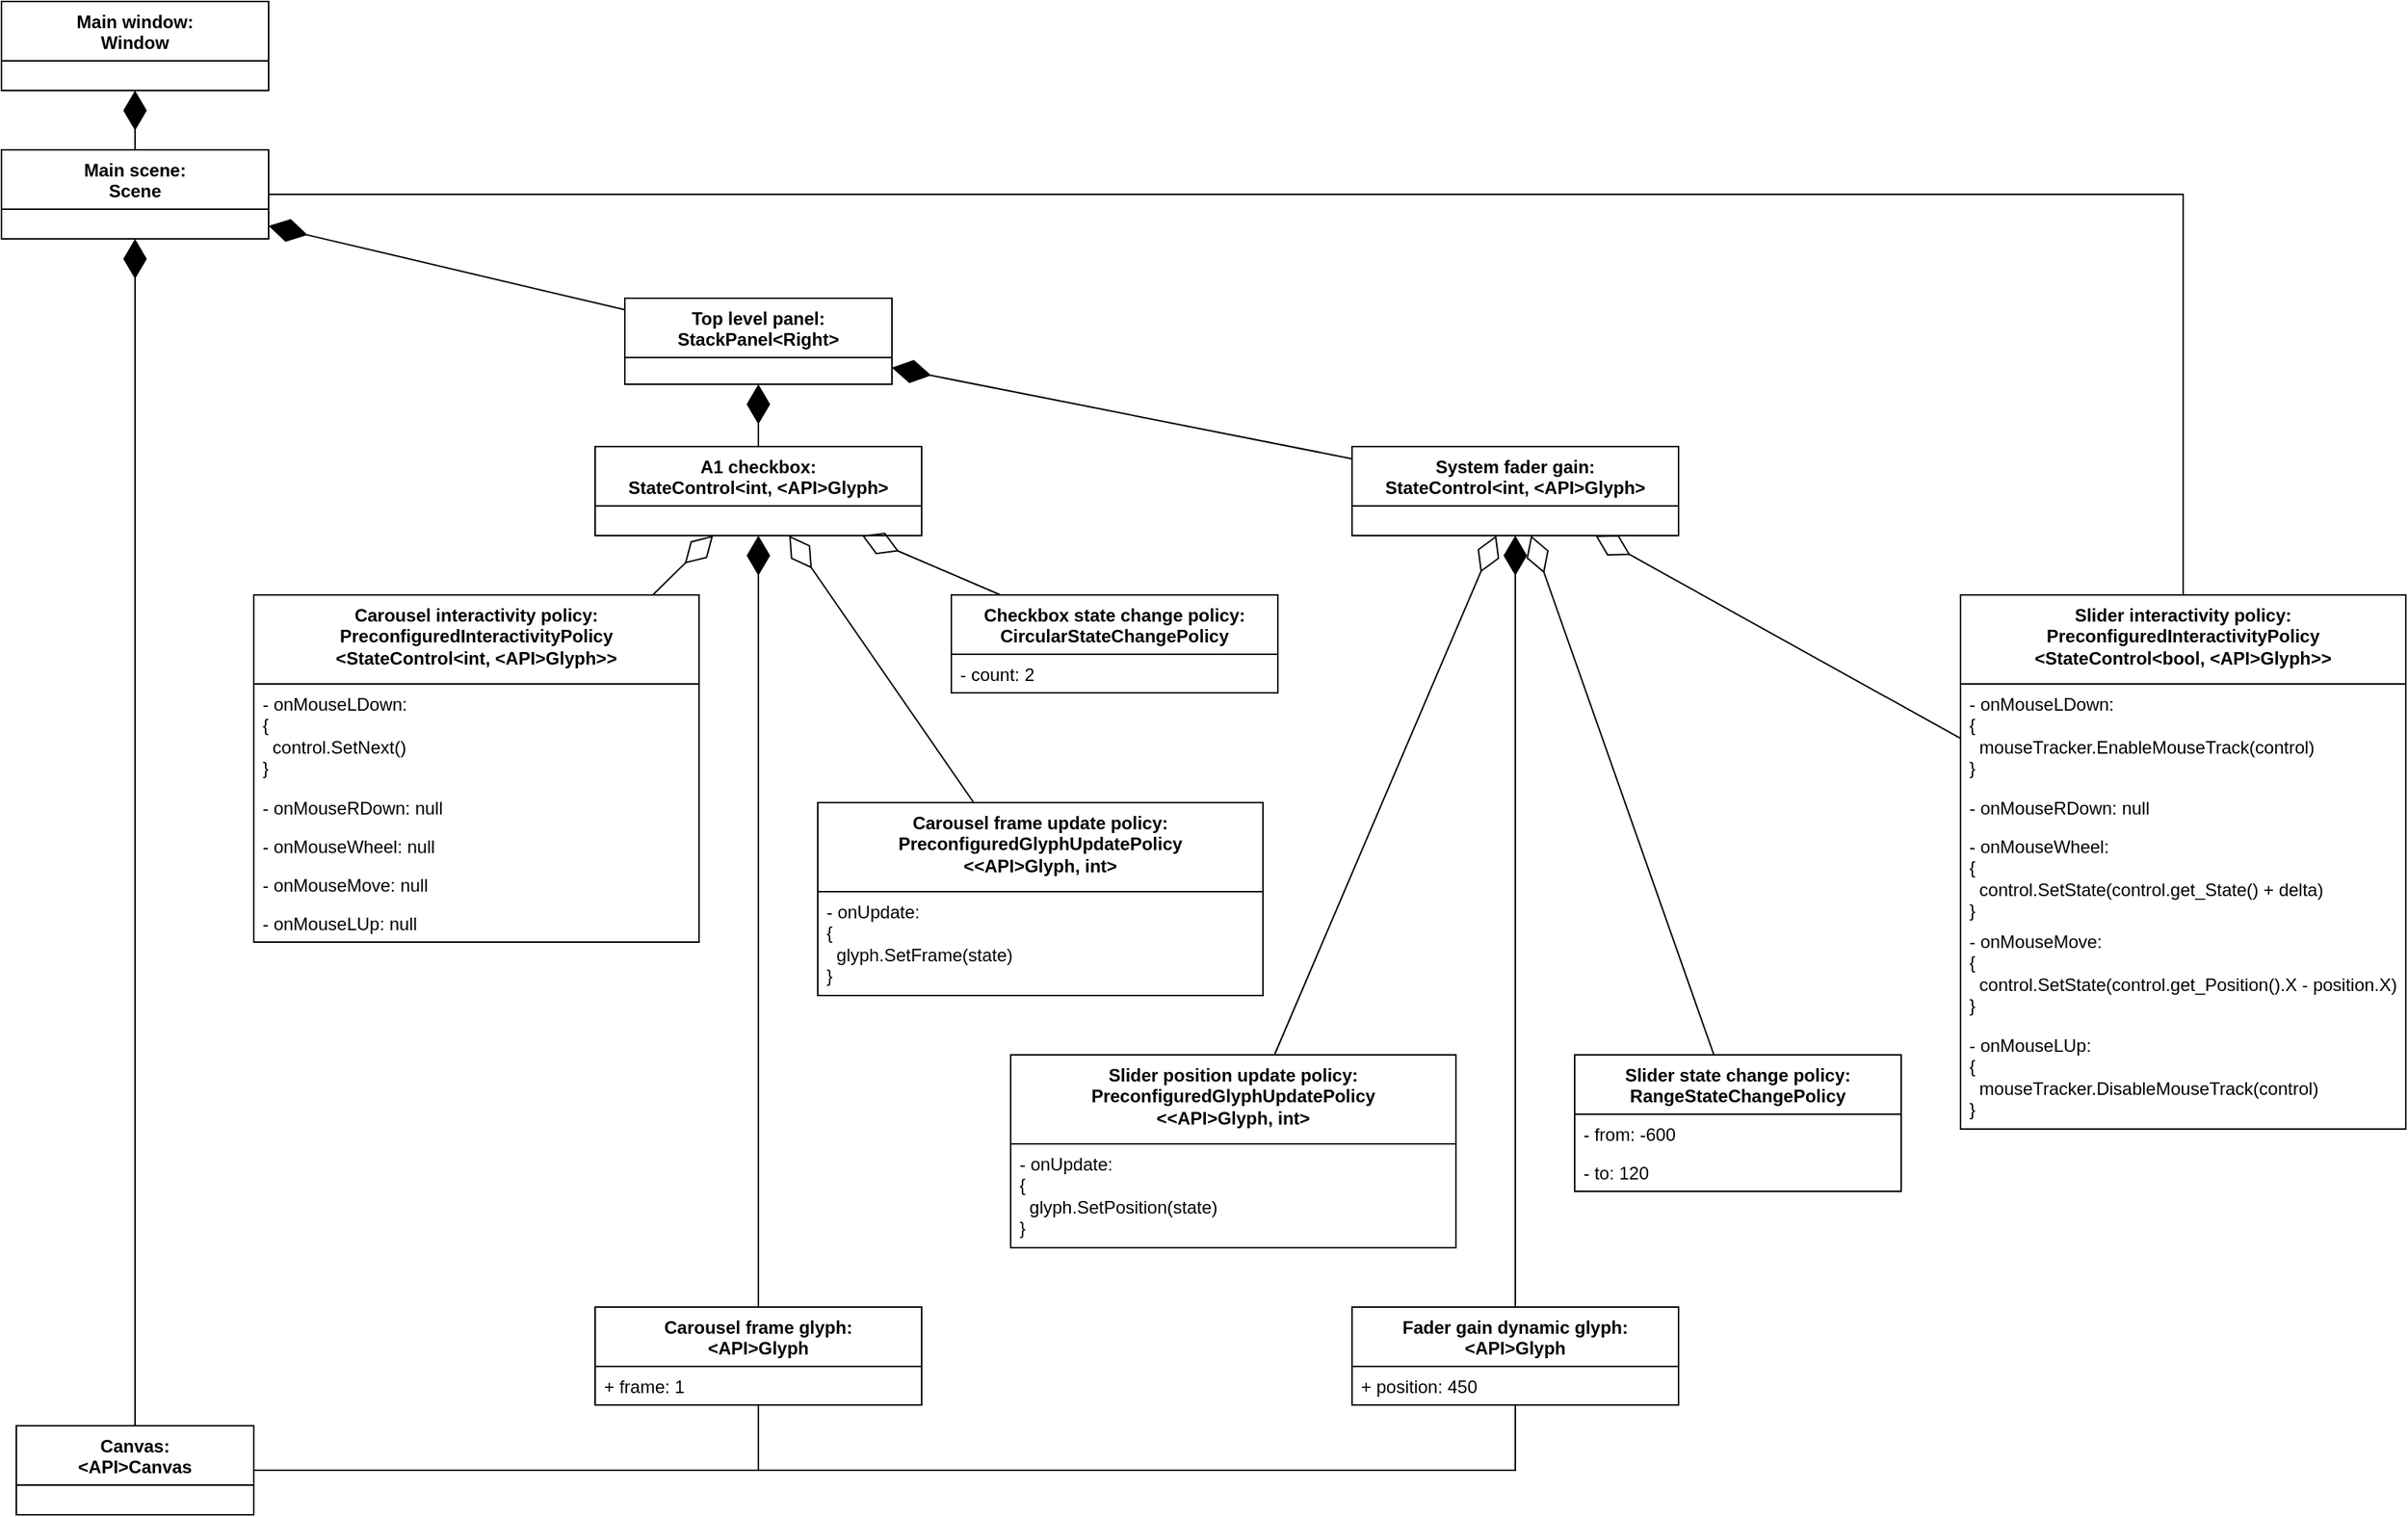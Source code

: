 <mxfile version="24.7.17">
  <diagram name="Page-1" id="3V5w19cpeurg4VYvPwU5">
    <mxGraphModel dx="2183" dy="1278" grid="1" gridSize="10" guides="1" tooltips="1" connect="1" arrows="1" fold="1" page="1" pageScale="1" pageWidth="850" pageHeight="1100" math="0" shadow="0">
      <root>
        <mxCell id="0" />
        <mxCell id="1" parent="0" />
        <mxCell id="UU7bJiNKzi5CeXvKF5vh-1" value="Main window:&lt;div&gt;Window&lt;/div&gt;" style="swimlane;fontStyle=1;align=center;verticalAlign=top;childLayout=stackLayout;horizontal=1;startSize=40;horizontalStack=0;resizeParent=1;resizeParentMax=0;resizeLast=0;collapsible=1;marginBottom=0;whiteSpace=wrap;html=1;" vertex="1" parent="1">
          <mxGeometry x="370" y="50" width="180" height="60" as="geometry" />
        </mxCell>
        <mxCell id="UU7bJiNKzi5CeXvKF5vh-5" value="Main scene:&lt;div&gt;Scene&lt;/div&gt;" style="swimlane;fontStyle=1;align=center;verticalAlign=top;childLayout=stackLayout;horizontal=1;startSize=40;horizontalStack=0;resizeParent=1;resizeParentMax=0;resizeLast=0;collapsible=1;marginBottom=0;whiteSpace=wrap;html=1;" vertex="1" parent="1">
          <mxGeometry x="370" y="150" width="180" height="60" as="geometry" />
        </mxCell>
        <mxCell id="UU7bJiNKzi5CeXvKF5vh-10" value="" style="endArrow=diamondThin;endFill=1;endSize=24;html=1;rounded=0;" edge="1" parent="1" source="UU7bJiNKzi5CeXvKF5vh-5" target="UU7bJiNKzi5CeXvKF5vh-1">
          <mxGeometry width="160" relative="1" as="geometry">
            <mxPoint x="290" y="230" as="sourcePoint" />
            <mxPoint x="450" y="230" as="targetPoint" />
          </mxGeometry>
        </mxCell>
        <mxCell id="UU7bJiNKzi5CeXvKF5vh-11" value="Canvas:&lt;div&gt;&amp;lt;API&amp;gt;Canvas&lt;/div&gt;" style="swimlane;fontStyle=1;align=center;verticalAlign=top;childLayout=stackLayout;horizontal=1;startSize=40;horizontalStack=0;resizeParent=1;resizeParentMax=0;resizeLast=0;collapsible=1;marginBottom=0;whiteSpace=wrap;html=1;" vertex="1" parent="1">
          <mxGeometry x="380" y="1010" width="160" height="60" as="geometry" />
        </mxCell>
        <mxCell id="UU7bJiNKzi5CeXvKF5vh-15" value="" style="endArrow=diamondThin;endFill=1;endSize=24;html=1;rounded=0;" edge="1" parent="1" source="UU7bJiNKzi5CeXvKF5vh-11" target="UU7bJiNKzi5CeXvKF5vh-5">
          <mxGeometry width="160" relative="1" as="geometry">
            <mxPoint x="390" y="400" as="sourcePoint" />
            <mxPoint x="200" y="340" as="targetPoint" />
          </mxGeometry>
        </mxCell>
        <mxCell id="UU7bJiNKzi5CeXvKF5vh-16" value="Top level panel:&lt;div&gt;StackPanel&amp;lt;Right&amp;gt;&lt;/div&gt;" style="swimlane;fontStyle=1;align=center;verticalAlign=top;childLayout=stackLayout;horizontal=1;startSize=40;horizontalStack=0;resizeParent=1;resizeParentMax=0;resizeLast=0;collapsible=1;marginBottom=0;whiteSpace=wrap;html=1;" vertex="1" parent="1">
          <mxGeometry x="790" y="250" width="180" height="58" as="geometry" />
        </mxCell>
        <mxCell id="UU7bJiNKzi5CeXvKF5vh-20" value="" style="endArrow=diamondThin;endFill=1;endSize=24;html=1;rounded=0;" edge="1" parent="1" source="UU7bJiNKzi5CeXvKF5vh-16" target="UU7bJiNKzi5CeXvKF5vh-5">
          <mxGeometry width="160" relative="1" as="geometry">
            <mxPoint x="390" y="400" as="sourcePoint" />
            <mxPoint x="550" y="400" as="targetPoint" />
          </mxGeometry>
        </mxCell>
        <mxCell id="UU7bJiNKzi5CeXvKF5vh-21" value="A1 checkbox:&lt;div&gt;StateControl&amp;lt;int, &amp;lt;API&amp;gt;Glyph&amp;gt;&lt;/div&gt;" style="swimlane;fontStyle=1;align=center;verticalAlign=top;childLayout=stackLayout;horizontal=1;startSize=40;horizontalStack=0;resizeParent=1;resizeParentMax=0;resizeLast=0;collapsible=1;marginBottom=0;whiteSpace=wrap;html=1;" vertex="1" parent="1">
          <mxGeometry x="770" y="350" width="220" height="60" as="geometry" />
        </mxCell>
        <mxCell id="UU7bJiNKzi5CeXvKF5vh-22" value="System fader gain:&lt;div&gt;StateControl&amp;lt;int, &amp;lt;API&amp;gt;Glyph&amp;gt;&lt;/div&gt;" style="swimlane;fontStyle=1;align=center;verticalAlign=top;childLayout=stackLayout;horizontal=1;startSize=40;horizontalStack=0;resizeParent=1;resizeParentMax=0;resizeLast=0;collapsible=1;marginBottom=0;whiteSpace=wrap;html=1;" vertex="1" parent="1">
          <mxGeometry x="1280" y="350" width="220" height="60" as="geometry" />
        </mxCell>
        <mxCell id="UU7bJiNKzi5CeXvKF5vh-23" value="" style="endArrow=diamondThin;endFill=1;endSize=24;html=1;rounded=0;" edge="1" parent="1" source="UU7bJiNKzi5CeXvKF5vh-21" target="UU7bJiNKzi5CeXvKF5vh-16">
          <mxGeometry width="160" relative="1" as="geometry">
            <mxPoint x="390" y="400" as="sourcePoint" />
            <mxPoint x="550" y="400" as="targetPoint" />
          </mxGeometry>
        </mxCell>
        <mxCell id="UU7bJiNKzi5CeXvKF5vh-24" value="" style="endArrow=diamondThin;endFill=1;endSize=24;html=1;rounded=0;" edge="1" parent="1" source="UU7bJiNKzi5CeXvKF5vh-22" target="UU7bJiNKzi5CeXvKF5vh-16">
          <mxGeometry width="160" relative="1" as="geometry">
            <mxPoint x="341" y="570" as="sourcePoint" />
            <mxPoint x="484" y="470" as="targetPoint" />
          </mxGeometry>
        </mxCell>
        <mxCell id="UU7bJiNKzi5CeXvKF5vh-29" value="Carousel interactivity policy:&lt;div&gt;PreconfiguredInteractivityPolicy&lt;/div&gt;&lt;div&gt;&amp;lt;&lt;span style=&quot;background-color: initial;&quot;&gt;StateControl&amp;lt;int, &amp;lt;API&amp;gt;Glyph&amp;gt;&lt;/span&gt;&lt;span style=&quot;background-color: initial;&quot;&gt;&amp;gt;&lt;/span&gt;&lt;/div&gt;" style="swimlane;fontStyle=1;align=center;verticalAlign=top;childLayout=stackLayout;horizontal=1;startSize=60;horizontalStack=0;resizeParent=1;resizeParentMax=0;resizeLast=0;collapsible=1;marginBottom=0;whiteSpace=wrap;html=1;" vertex="1" parent="1">
          <mxGeometry x="540" y="450" width="300" height="234" as="geometry" />
        </mxCell>
        <mxCell id="UU7bJiNKzi5CeXvKF5vh-30" value="- onMouseLDown:&lt;div&gt;{&lt;/div&gt;&lt;div&gt;&amp;nbsp; control.SetNext()&lt;/div&gt;&lt;div&gt;}&lt;/div&gt;" style="text;strokeColor=none;fillColor=none;align=left;verticalAlign=top;spacingLeft=4;spacingRight=4;overflow=hidden;rotatable=0;points=[[0,0.5],[1,0.5]];portConstraint=eastwest;whiteSpace=wrap;html=1;" vertex="1" parent="UU7bJiNKzi5CeXvKF5vh-29">
          <mxGeometry y="60" width="300" height="70" as="geometry" />
        </mxCell>
        <mxCell id="UU7bJiNKzi5CeXvKF5vh-31" value="- onMouseRDown: null" style="text;strokeColor=none;fillColor=none;align=left;verticalAlign=top;spacingLeft=4;spacingRight=4;overflow=hidden;rotatable=0;points=[[0,0.5],[1,0.5]];portConstraint=eastwest;whiteSpace=wrap;html=1;" vertex="1" parent="UU7bJiNKzi5CeXvKF5vh-29">
          <mxGeometry y="130" width="300" height="26" as="geometry" />
        </mxCell>
        <mxCell id="UU7bJiNKzi5CeXvKF5vh-32" value="- onMouseWheel: null" style="text;strokeColor=none;fillColor=none;align=left;verticalAlign=top;spacingLeft=4;spacingRight=4;overflow=hidden;rotatable=0;points=[[0,0.5],[1,0.5]];portConstraint=eastwest;whiteSpace=wrap;html=1;" vertex="1" parent="UU7bJiNKzi5CeXvKF5vh-29">
          <mxGeometry y="156" width="300" height="26" as="geometry" />
        </mxCell>
        <mxCell id="UU7bJiNKzi5CeXvKF5vh-33" value="- onMouseMove: null" style="text;strokeColor=none;fillColor=none;align=left;verticalAlign=top;spacingLeft=4;spacingRight=4;overflow=hidden;rotatable=0;points=[[0,0.5],[1,0.5]];portConstraint=eastwest;whiteSpace=wrap;html=1;" vertex="1" parent="UU7bJiNKzi5CeXvKF5vh-29">
          <mxGeometry y="182" width="300" height="26" as="geometry" />
        </mxCell>
        <mxCell id="UU7bJiNKzi5CeXvKF5vh-34" value="- onMouseLUp: null" style="text;strokeColor=none;fillColor=none;align=left;verticalAlign=top;spacingLeft=4;spacingRight=4;overflow=hidden;rotatable=0;points=[[0,0.5],[1,0.5]];portConstraint=eastwest;whiteSpace=wrap;html=1;" vertex="1" parent="UU7bJiNKzi5CeXvKF5vh-29">
          <mxGeometry y="208" width="300" height="26" as="geometry" />
        </mxCell>
        <mxCell id="UU7bJiNKzi5CeXvKF5vh-44" style="edgeStyle=orthogonalEdgeStyle;rounded=0;orthogonalLoop=1;jettySize=auto;html=1;exitX=0.5;exitY=0;exitDx=0;exitDy=0;endArrow=none;endFill=0;" edge="1" parent="1" source="UU7bJiNKzi5CeXvKF5vh-35" target="UU7bJiNKzi5CeXvKF5vh-5">
          <mxGeometry relative="1" as="geometry">
            <Array as="points">
              <mxPoint x="1840" y="180" />
            </Array>
          </mxGeometry>
        </mxCell>
        <mxCell id="UU7bJiNKzi5CeXvKF5vh-35" value="Slider interactivity policy:&lt;div&gt;PreconfiguredInteractivityPolicy&lt;/div&gt;&lt;div&gt;&amp;lt;&lt;span style=&quot;background-color: initial;&quot;&gt;StateControl&amp;lt;bool, &amp;lt;API&amp;gt;Glyph&amp;gt;&lt;/span&gt;&lt;span style=&quot;background-color: initial;&quot;&gt;&amp;gt;&lt;/span&gt;&lt;/div&gt;" style="swimlane;fontStyle=1;align=center;verticalAlign=top;childLayout=stackLayout;horizontal=1;startSize=60;horizontalStack=0;resizeParent=1;resizeParentMax=0;resizeLast=0;collapsible=1;marginBottom=0;whiteSpace=wrap;html=1;" vertex="1" parent="1">
          <mxGeometry x="1690" y="450" width="300" height="360" as="geometry" />
        </mxCell>
        <mxCell id="UU7bJiNKzi5CeXvKF5vh-36" value="- onMouseLDown:&lt;div&gt;{&lt;/div&gt;&lt;div&gt;&amp;nbsp; mouseTracker.EnableMouseTrack(&lt;span style=&quot;background-color: initial;&quot;&gt;control)&lt;/span&gt;&lt;/div&gt;&lt;div&gt;}&lt;/div&gt;" style="text;strokeColor=none;fillColor=none;align=left;verticalAlign=top;spacingLeft=4;spacingRight=4;overflow=hidden;rotatable=0;points=[[0,0.5],[1,0.5]];portConstraint=eastwest;whiteSpace=wrap;html=1;" vertex="1" parent="UU7bJiNKzi5CeXvKF5vh-35">
          <mxGeometry y="60" width="300" height="70" as="geometry" />
        </mxCell>
        <mxCell id="UU7bJiNKzi5CeXvKF5vh-37" value="- onMouseRDown: null" style="text;strokeColor=none;fillColor=none;align=left;verticalAlign=top;spacingLeft=4;spacingRight=4;overflow=hidden;rotatable=0;points=[[0,0.5],[1,0.5]];portConstraint=eastwest;whiteSpace=wrap;html=1;" vertex="1" parent="UU7bJiNKzi5CeXvKF5vh-35">
          <mxGeometry y="130" width="300" height="26" as="geometry" />
        </mxCell>
        <mxCell id="UU7bJiNKzi5CeXvKF5vh-38" value="- onMouseWheel:&lt;div&gt;{&lt;/div&gt;&lt;div&gt;&amp;nbsp; control.SetState(control.get_State() + delta&lt;span style=&quot;background-color: initial;&quot;&gt;)&lt;/span&gt;&lt;/div&gt;&lt;div&gt;}&lt;/div&gt;" style="text;strokeColor=none;fillColor=none;align=left;verticalAlign=top;spacingLeft=4;spacingRight=4;overflow=hidden;rotatable=0;points=[[0,0.5],[1,0.5]];portConstraint=eastwest;whiteSpace=wrap;html=1;" vertex="1" parent="UU7bJiNKzi5CeXvKF5vh-35">
          <mxGeometry y="156" width="300" height="64" as="geometry" />
        </mxCell>
        <mxCell id="UU7bJiNKzi5CeXvKF5vh-39" value="- onMouseMove:&lt;div&gt;&lt;div&gt;{&lt;/div&gt;&lt;div&gt;&amp;nbsp; control.SetState(&lt;span style=&quot;background-color: initial;&quot;&gt;control.get_Position().X - position.X)&lt;/span&gt;&lt;/div&gt;&lt;div&gt;}&lt;/div&gt;&lt;/div&gt;" style="text;strokeColor=none;fillColor=none;align=left;verticalAlign=top;spacingLeft=4;spacingRight=4;overflow=hidden;rotatable=0;points=[[0,0.5],[1,0.5]];portConstraint=eastwest;whiteSpace=wrap;html=1;" vertex="1" parent="UU7bJiNKzi5CeXvKF5vh-35">
          <mxGeometry y="220" width="300" height="70" as="geometry" />
        </mxCell>
        <mxCell id="UU7bJiNKzi5CeXvKF5vh-40" value="- onMouseLUp:&lt;div&gt;{&lt;/div&gt;&lt;div&gt;&lt;div&gt;&amp;nbsp; mouseTracker.DisableMouseTrack(control&lt;span style=&quot;background-color: initial;&quot;&gt;)&lt;/span&gt;&lt;/div&gt;&lt;/div&gt;&lt;div&gt;}&lt;/div&gt;" style="text;strokeColor=none;fillColor=none;align=left;verticalAlign=top;spacingLeft=4;spacingRight=4;overflow=hidden;rotatable=0;points=[[0,0.5],[1,0.5]];portConstraint=eastwest;whiteSpace=wrap;html=1;" vertex="1" parent="UU7bJiNKzi5CeXvKF5vh-35">
          <mxGeometry y="290" width="300" height="70" as="geometry" />
        </mxCell>
        <mxCell id="UU7bJiNKzi5CeXvKF5vh-45" value="Checkbox state change policy:&lt;div&gt;CircularStateChangePolicy&lt;/div&gt;" style="swimlane;fontStyle=1;align=center;verticalAlign=top;childLayout=stackLayout;horizontal=1;startSize=40;horizontalStack=0;resizeParent=1;resizeParentMax=0;resizeLast=0;collapsible=1;marginBottom=0;whiteSpace=wrap;html=1;" vertex="1" parent="1">
          <mxGeometry x="1010" y="450" width="220" height="66" as="geometry" />
        </mxCell>
        <mxCell id="UU7bJiNKzi5CeXvKF5vh-46" value="- count: 2" style="text;strokeColor=none;fillColor=none;align=left;verticalAlign=top;spacingLeft=4;spacingRight=4;overflow=hidden;rotatable=0;points=[[0,0.5],[1,0.5]];portConstraint=eastwest;whiteSpace=wrap;html=1;" vertex="1" parent="UU7bJiNKzi5CeXvKF5vh-45">
          <mxGeometry y="40" width="220" height="26" as="geometry" />
        </mxCell>
        <mxCell id="UU7bJiNKzi5CeXvKF5vh-50" value="Slider state change policy:&lt;div&gt;RangeStateChangePolicy&lt;/div&gt;" style="swimlane;fontStyle=1;align=center;verticalAlign=top;childLayout=stackLayout;horizontal=1;startSize=40;horizontalStack=0;resizeParent=1;resizeParentMax=0;resizeLast=0;collapsible=1;marginBottom=0;whiteSpace=wrap;html=1;" vertex="1" parent="1">
          <mxGeometry x="1430" y="760" width="220" height="92" as="geometry" />
        </mxCell>
        <mxCell id="UU7bJiNKzi5CeXvKF5vh-51" value="- from: -600" style="text;strokeColor=none;fillColor=none;align=left;verticalAlign=top;spacingLeft=4;spacingRight=4;overflow=hidden;rotatable=0;points=[[0,0.5],[1,0.5]];portConstraint=eastwest;whiteSpace=wrap;html=1;" vertex="1" parent="UU7bJiNKzi5CeXvKF5vh-50">
          <mxGeometry y="40" width="220" height="26" as="geometry" />
        </mxCell>
        <mxCell id="UU7bJiNKzi5CeXvKF5vh-52" value="- to: 120" style="text;strokeColor=none;fillColor=none;align=left;verticalAlign=top;spacingLeft=4;spacingRight=4;overflow=hidden;rotatable=0;points=[[0,0.5],[1,0.5]];portConstraint=eastwest;whiteSpace=wrap;html=1;" vertex="1" parent="UU7bJiNKzi5CeXvKF5vh-50">
          <mxGeometry y="66" width="220" height="26" as="geometry" />
        </mxCell>
        <mxCell id="UU7bJiNKzi5CeXvKF5vh-53" value="" style="endArrow=diamondThin;endFill=0;endSize=24;html=1;rounded=0;" edge="1" parent="1" source="UU7bJiNKzi5CeXvKF5vh-29" target="UU7bJiNKzi5CeXvKF5vh-21">
          <mxGeometry width="160" relative="1" as="geometry">
            <mxPoint x="440" y="620" as="sourcePoint" />
            <mxPoint x="600" y="620" as="targetPoint" />
          </mxGeometry>
        </mxCell>
        <mxCell id="UU7bJiNKzi5CeXvKF5vh-54" value="" style="endArrow=diamondThin;endFill=0;endSize=24;html=1;rounded=0;" edge="1" parent="1" source="UU7bJiNKzi5CeXvKF5vh-45" target="UU7bJiNKzi5CeXvKF5vh-21">
          <mxGeometry width="160" relative="1" as="geometry">
            <mxPoint x="440" y="620" as="sourcePoint" />
            <mxPoint x="600" y="620" as="targetPoint" />
          </mxGeometry>
        </mxCell>
        <mxCell id="UU7bJiNKzi5CeXvKF5vh-55" value="" style="endArrow=diamondThin;endFill=0;endSize=24;html=1;rounded=0;" edge="1" parent="1" source="UU7bJiNKzi5CeXvKF5vh-50" target="UU7bJiNKzi5CeXvKF5vh-22">
          <mxGeometry width="160" relative="1" as="geometry">
            <mxPoint x="440" y="620" as="sourcePoint" />
            <mxPoint x="600" y="620" as="targetPoint" />
          </mxGeometry>
        </mxCell>
        <mxCell id="UU7bJiNKzi5CeXvKF5vh-56" value="" style="endArrow=diamondThin;endFill=0;endSize=24;html=1;rounded=0;" edge="1" parent="1" source="UU7bJiNKzi5CeXvKF5vh-35" target="UU7bJiNKzi5CeXvKF5vh-22">
          <mxGeometry width="160" relative="1" as="geometry">
            <mxPoint x="440" y="620" as="sourcePoint" />
            <mxPoint x="600" y="620" as="targetPoint" />
          </mxGeometry>
        </mxCell>
        <mxCell id="UU7bJiNKzi5CeXvKF5vh-57" value="Carousel frame glyph:&lt;div&gt;&amp;lt;API&amp;gt;Glyph&lt;/div&gt;" style="swimlane;fontStyle=1;align=center;verticalAlign=top;childLayout=stackLayout;horizontal=1;startSize=40;horizontalStack=0;resizeParent=1;resizeParentMax=0;resizeLast=0;collapsible=1;marginBottom=0;whiteSpace=wrap;html=1;" vertex="1" parent="1">
          <mxGeometry x="770" y="930" width="220" height="66" as="geometry" />
        </mxCell>
        <mxCell id="UU7bJiNKzi5CeXvKF5vh-58" value="+ frame: 1" style="text;strokeColor=none;fillColor=none;align=left;verticalAlign=top;spacingLeft=4;spacingRight=4;overflow=hidden;rotatable=0;points=[[0,0.5],[1,0.5]];portConstraint=eastwest;whiteSpace=wrap;html=1;" vertex="1" parent="UU7bJiNKzi5CeXvKF5vh-57">
          <mxGeometry y="40" width="220" height="26" as="geometry" />
        </mxCell>
        <mxCell id="UU7bJiNKzi5CeXvKF5vh-61" value="Fader gain dynamic glyph:&lt;div&gt;&amp;lt;API&amp;gt;Glyph&lt;/div&gt;" style="swimlane;fontStyle=1;align=center;verticalAlign=top;childLayout=stackLayout;horizontal=1;startSize=40;horizontalStack=0;resizeParent=1;resizeParentMax=0;resizeLast=0;collapsible=1;marginBottom=0;whiteSpace=wrap;html=1;" vertex="1" parent="1">
          <mxGeometry x="1280" y="930" width="220" height="66" as="geometry" />
        </mxCell>
        <mxCell id="UU7bJiNKzi5CeXvKF5vh-62" value="+ position: 450" style="text;strokeColor=none;fillColor=none;align=left;verticalAlign=top;spacingLeft=4;spacingRight=4;overflow=hidden;rotatable=0;points=[[0,0.5],[1,0.5]];portConstraint=eastwest;whiteSpace=wrap;html=1;" vertex="1" parent="UU7bJiNKzi5CeXvKF5vh-61">
          <mxGeometry y="40" width="220" height="26" as="geometry" />
        </mxCell>
        <mxCell id="UU7bJiNKzi5CeXvKF5vh-63" value="" style="endArrow=diamondThin;endFill=1;endSize=24;html=1;rounded=0;" edge="1" parent="1" source="UU7bJiNKzi5CeXvKF5vh-57" target="UU7bJiNKzi5CeXvKF5vh-21">
          <mxGeometry width="160" relative="1" as="geometry">
            <mxPoint x="425" y="752" as="sourcePoint" />
            <mxPoint x="448" y="670" as="targetPoint" />
          </mxGeometry>
        </mxCell>
        <mxCell id="UU7bJiNKzi5CeXvKF5vh-64" value="" style="endArrow=diamondThin;endFill=1;endSize=24;html=1;rounded=0;" edge="1" parent="1" source="UU7bJiNKzi5CeXvKF5vh-61" target="UU7bJiNKzi5CeXvKF5vh-22">
          <mxGeometry width="160" relative="1" as="geometry">
            <mxPoint x="411" y="950" as="sourcePoint" />
            <mxPoint x="429" y="530" as="targetPoint" />
          </mxGeometry>
        </mxCell>
        <mxCell id="UU7bJiNKzi5CeXvKF5vh-65" value="Carousel frame update policy:&lt;div&gt;PreconfiguredGlyphUpdatePolicy&lt;/div&gt;&lt;div&gt;&amp;lt;&lt;span style=&quot;background-color: initial;&quot;&gt;&amp;lt;API&amp;gt;Glyph, int&lt;/span&gt;&lt;span style=&quot;background-color: initial;&quot;&gt;&amp;gt;&lt;/span&gt;&lt;/div&gt;" style="swimlane;fontStyle=1;align=center;verticalAlign=top;childLayout=stackLayout;horizontal=1;startSize=60;horizontalStack=0;resizeParent=1;resizeParentMax=0;resizeLast=0;collapsible=1;marginBottom=0;whiteSpace=wrap;html=1;" vertex="1" parent="1">
          <mxGeometry x="920" y="590" width="300" height="130" as="geometry" />
        </mxCell>
        <mxCell id="UU7bJiNKzi5CeXvKF5vh-66" value="- onUpdate:&lt;div&gt;{&lt;/div&gt;&lt;div&gt;&amp;nbsp; glyph.SetFrame(state)&lt;/div&gt;&lt;div&gt;}&lt;/div&gt;" style="text;strokeColor=none;fillColor=none;align=left;verticalAlign=top;spacingLeft=4;spacingRight=4;overflow=hidden;rotatable=0;points=[[0,0.5],[1,0.5]];portConstraint=eastwest;whiteSpace=wrap;html=1;" vertex="1" parent="UU7bJiNKzi5CeXvKF5vh-65">
          <mxGeometry y="60" width="300" height="70" as="geometry" />
        </mxCell>
        <mxCell id="UU7bJiNKzi5CeXvKF5vh-71" value="" style="endArrow=diamondThin;endFill=0;endSize=24;html=1;rounded=0;" edge="1" parent="1" source="UU7bJiNKzi5CeXvKF5vh-65" target="UU7bJiNKzi5CeXvKF5vh-21">
          <mxGeometry width="160" relative="1" as="geometry">
            <mxPoint x="400" y="726" as="sourcePoint" />
            <mxPoint x="547" y="600" as="targetPoint" />
          </mxGeometry>
        </mxCell>
        <mxCell id="UU7bJiNKzi5CeXvKF5vh-72" value="Slider position update policy:&lt;div&gt;PreconfiguredGlyphUpdatePolicy&lt;/div&gt;&lt;div&gt;&amp;lt;&lt;span style=&quot;background-color: initial;&quot;&gt;&amp;lt;API&amp;gt;Glyph, int&lt;/span&gt;&lt;span style=&quot;background-color: initial;&quot;&gt;&amp;gt;&lt;/span&gt;&lt;/div&gt;" style="swimlane;fontStyle=1;align=center;verticalAlign=top;childLayout=stackLayout;horizontal=1;startSize=60;horizontalStack=0;resizeParent=1;resizeParentMax=0;resizeLast=0;collapsible=1;marginBottom=0;whiteSpace=wrap;html=1;" vertex="1" parent="1">
          <mxGeometry x="1050" y="760" width="300" height="130" as="geometry" />
        </mxCell>
        <mxCell id="UU7bJiNKzi5CeXvKF5vh-73" value="- onUpdate:&lt;div&gt;{&lt;/div&gt;&lt;div&gt;&amp;nbsp; glyph.SetPosition(state)&lt;/div&gt;&lt;div&gt;}&lt;/div&gt;" style="text;strokeColor=none;fillColor=none;align=left;verticalAlign=top;spacingLeft=4;spacingRight=4;overflow=hidden;rotatable=0;points=[[0,0.5],[1,0.5]];portConstraint=eastwest;whiteSpace=wrap;html=1;" vertex="1" parent="UU7bJiNKzi5CeXvKF5vh-72">
          <mxGeometry y="60" width="300" height="70" as="geometry" />
        </mxCell>
        <mxCell id="UU7bJiNKzi5CeXvKF5vh-74" value="" style="endArrow=diamondThin;endFill=0;endSize=24;html=1;rounded=0;" edge="1" parent="1" source="UU7bJiNKzi5CeXvKF5vh-72" target="UU7bJiNKzi5CeXvKF5vh-22">
          <mxGeometry width="160" relative="1" as="geometry">
            <mxPoint x="470" y="907" as="sourcePoint" />
            <mxPoint x="494" y="547" as="targetPoint" />
          </mxGeometry>
        </mxCell>
        <mxCell id="UU7bJiNKzi5CeXvKF5vh-75" value="" style="endArrow=none;html=1;edgeStyle=orthogonalEdgeStyle;rounded=0;" edge="1" parent="1" source="UU7bJiNKzi5CeXvKF5vh-11" target="UU7bJiNKzi5CeXvKF5vh-57">
          <mxGeometry relative="1" as="geometry">
            <mxPoint x="-190" y="1100" as="sourcePoint" />
            <mxPoint x="-30" y="1100" as="targetPoint" />
            <Array as="points">
              <mxPoint x="880" y="1040" />
            </Array>
          </mxGeometry>
        </mxCell>
        <mxCell id="UU7bJiNKzi5CeXvKF5vh-78" value="" style="endArrow=none;html=1;edgeStyle=orthogonalEdgeStyle;rounded=0;" edge="1" parent="1" source="UU7bJiNKzi5CeXvKF5vh-11" target="UU7bJiNKzi5CeXvKF5vh-61">
          <mxGeometry relative="1" as="geometry">
            <mxPoint x="-390" y="1021" as="sourcePoint" />
            <mxPoint x="40" y="988" as="targetPoint" />
            <Array as="points">
              <mxPoint x="1390" y="1040" />
            </Array>
          </mxGeometry>
        </mxCell>
      </root>
    </mxGraphModel>
  </diagram>
</mxfile>
